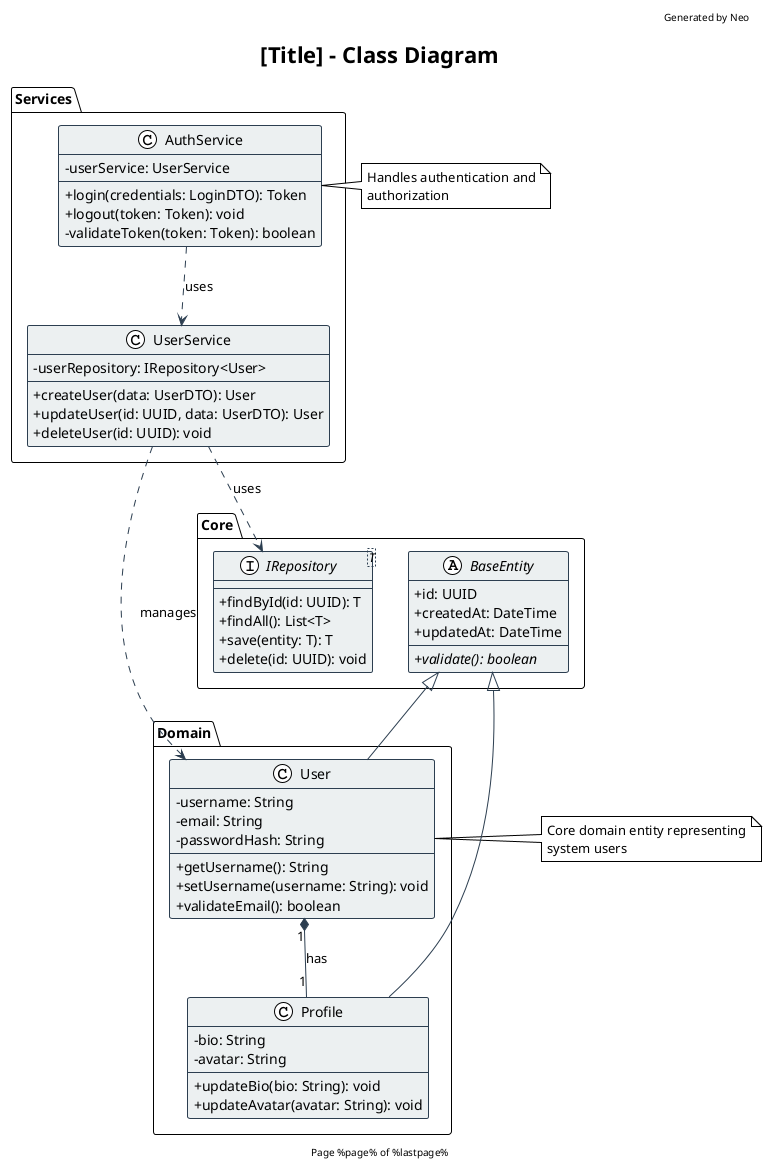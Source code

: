 @startuml
'Theme and styling
!theme plain
skinparam backgroundColor transparent
skinparam handwritten false
skinparam defaultFontName "Arial"
skinparam class {
    BackgroundColor #ECF0F1
    BorderColor #2C3E50
    ArrowColor #2C3E50
    AttributeIconSize 0
}

'Title and header
title [Title] - Class Diagram
header
Generated by Neo
endheader

'Package definition
package "Core" {
    abstract class BaseEntity {
        + id: UUID
        + createdAt: DateTime
        + updatedAt: DateTime
        + {abstract} validate(): boolean
    }

    interface IRepository<T> {
        + findById(id: UUID): T
        + findAll(): List<T>
        + save(entity: T): T
        + delete(id: UUID): void
    }
}

package "Domain" {
    class User {
        - username: String
        - email: String
        - passwordHash: String
        + getUsername(): String
        + setUsername(username: String): void
        + validateEmail(): boolean
    }

    class Profile {
        - bio: String
        - avatar: String
        + updateBio(bio: String): void
        + updateAvatar(avatar: String): void
    }
}

package "Services" {
    class UserService {
        - userRepository: IRepository<User>
        + createUser(data: UserDTO): User
        + updateUser(id: UUID, data: UserDTO): User
        + deleteUser(id: UUID): void
    }

    class AuthService {
        - userService: UserService
        + login(credentials: LoginDTO): Token
        + logout(token: Token): void
        - validateToken(token: Token): boolean
    }
}

'Relationships
User -up-|> BaseEntity
Profile -up-|> BaseEntity

User "1" *-- "1" Profile : has

UserService ..> IRepository : uses
UserService ..> User : manages
AuthService ..> UserService : uses

'Notes
note right of User
  Core domain entity representing
  system users
end note

note right of AuthService
  Handles authentication and
  authorization
end note

'Footer
footer
Page %page% of %lastpage%
endfooter

@enduml 
